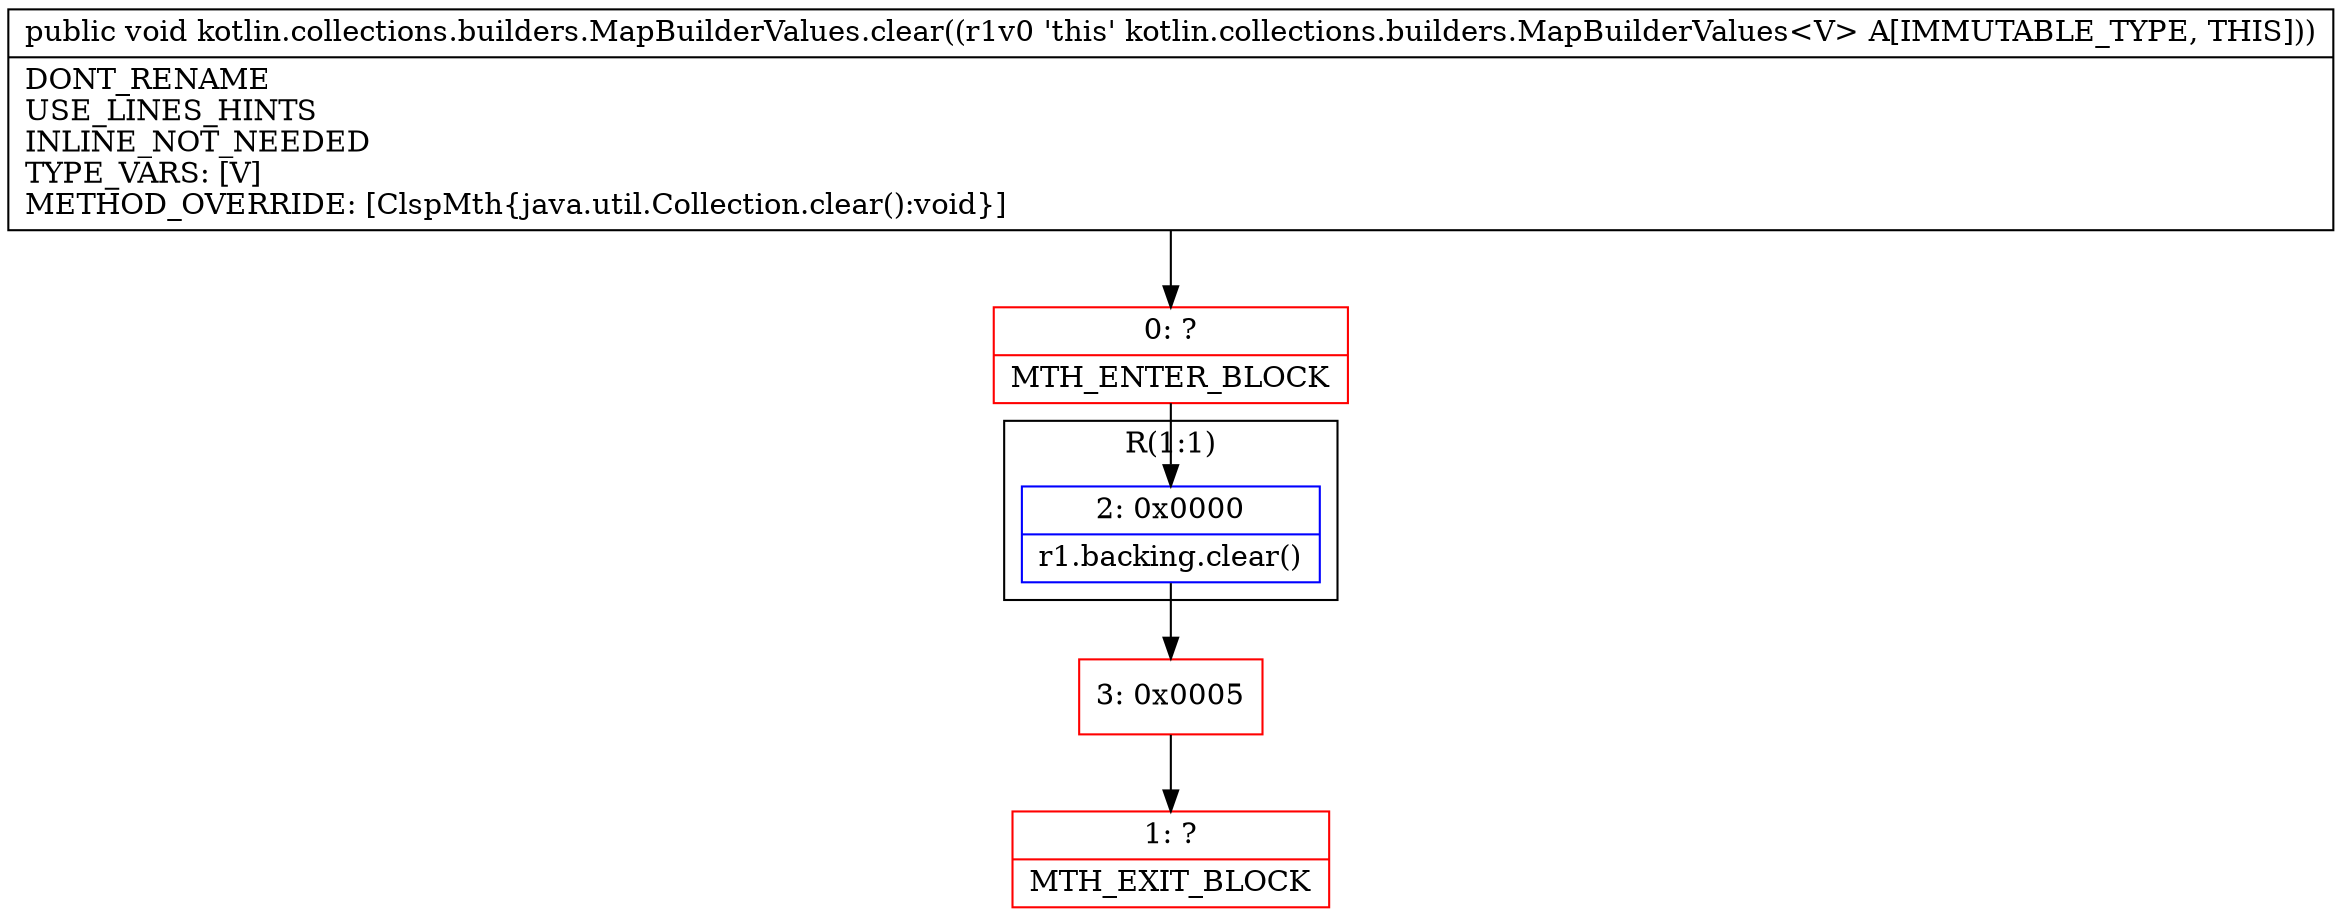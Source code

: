 digraph "CFG forkotlin.collections.builders.MapBuilderValues.clear()V" {
subgraph cluster_Region_528125819 {
label = "R(1:1)";
node [shape=record,color=blue];
Node_2 [shape=record,label="{2\:\ 0x0000|r1.backing.clear()\l}"];
}
Node_0 [shape=record,color=red,label="{0\:\ ?|MTH_ENTER_BLOCK\l}"];
Node_3 [shape=record,color=red,label="{3\:\ 0x0005}"];
Node_1 [shape=record,color=red,label="{1\:\ ?|MTH_EXIT_BLOCK\l}"];
MethodNode[shape=record,label="{public void kotlin.collections.builders.MapBuilderValues.clear((r1v0 'this' kotlin.collections.builders.MapBuilderValues\<V\> A[IMMUTABLE_TYPE, THIS]))  | DONT_RENAME\lUSE_LINES_HINTS\lINLINE_NOT_NEEDED\lTYPE_VARS: [V]\lMETHOD_OVERRIDE: [ClspMth\{java.util.Collection.clear():void\}]\l}"];
MethodNode -> Node_0;Node_2 -> Node_3;
Node_0 -> Node_2;
Node_3 -> Node_1;
}

